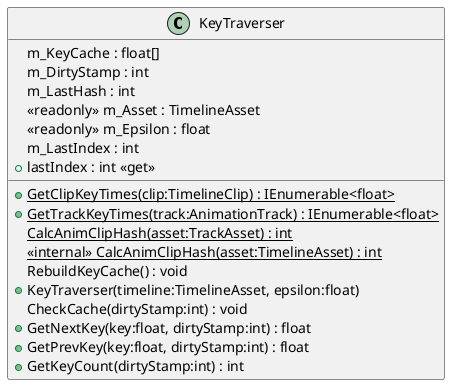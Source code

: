 @startuml
class KeyTraverser {
    m_KeyCache : float[]
    m_DirtyStamp : int
    m_LastHash : int
    <<readonly>> m_Asset : TimelineAsset
    <<readonly>> m_Epsilon : float
    m_LastIndex : int
    + lastIndex : int <<get>>
    + {static} GetClipKeyTimes(clip:TimelineClip) : IEnumerable<float>
    + {static} GetTrackKeyTimes(track:AnimationTrack) : IEnumerable<float>
    {static} CalcAnimClipHash(asset:TrackAsset) : int
    <<internal>> {static} CalcAnimClipHash(asset:TimelineAsset) : int
    RebuildKeyCache() : void
    + KeyTraverser(timeline:TimelineAsset, epsilon:float)
    CheckCache(dirtyStamp:int) : void
    + GetNextKey(key:float, dirtyStamp:int) : float
    + GetPrevKey(key:float, dirtyStamp:int) : float
    + GetKeyCount(dirtyStamp:int) : int
}
@enduml

